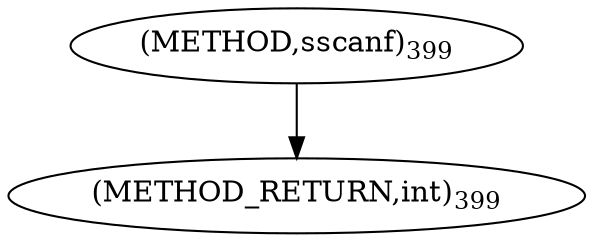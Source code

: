 digraph "sscanf" {  
"30195" [label = <(METHOD,sscanf)<SUB>399</SUB>> ]
"30198" [label = <(METHOD_RETURN,int)<SUB>399</SUB>> ]
  "30195" -> "30198" 
}
